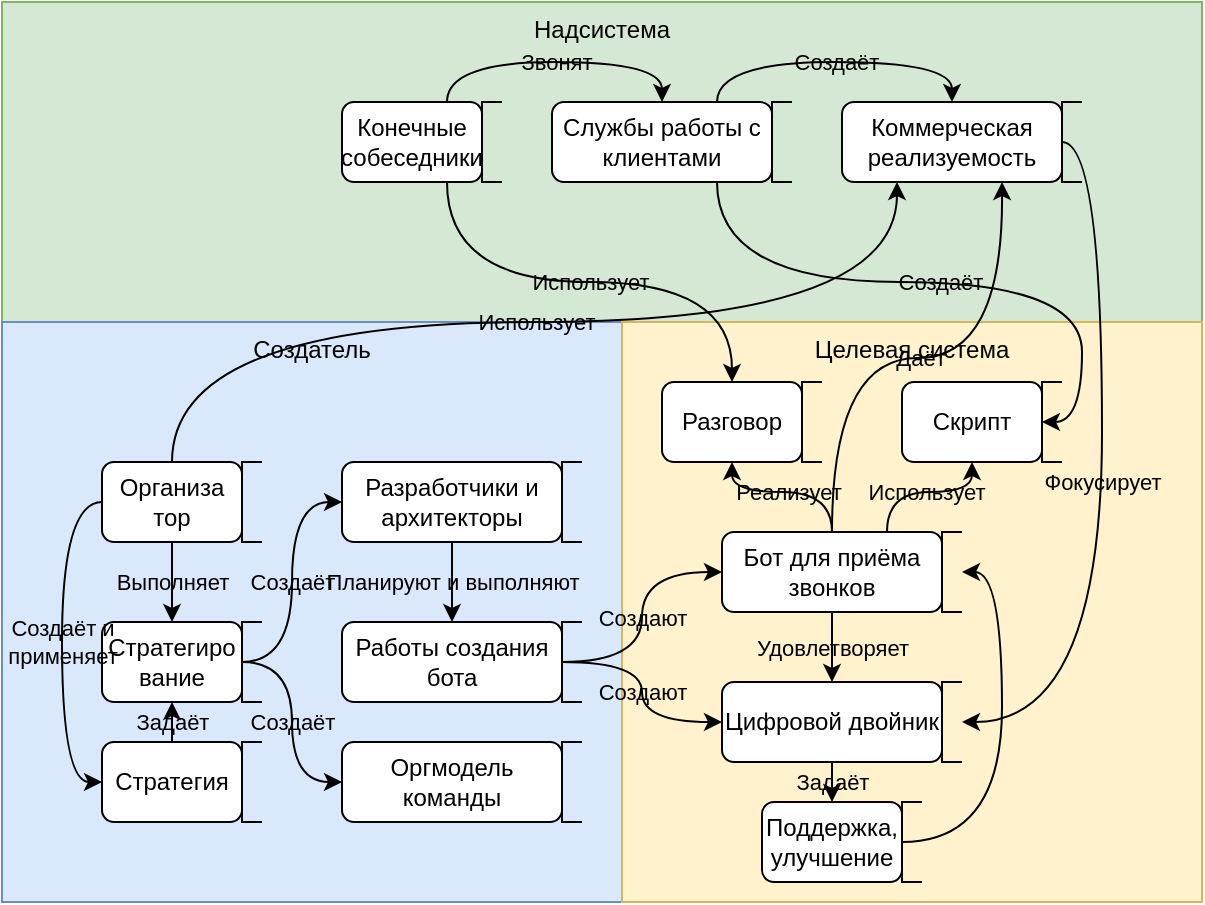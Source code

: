 <mxfile version="26.0.5">
  <diagram name="Page-1" id="u0_chyCNpCWHg9fmKVm3">
    <mxGraphModel dx="1195" dy="653" grid="1" gridSize="10" guides="1" tooltips="1" connect="1" arrows="1" fold="1" page="1" pageScale="1" pageWidth="850" pageHeight="1100" math="0" shadow="0">
      <root>
        <mxCell id="0" />
        <mxCell id="1" parent="0" />
        <mxCell id="_kqXRXGIQEDUTQmAEVrc-30" value="Надсистема" style="rounded=0;whiteSpace=wrap;html=1;fillColor=#d5e8d4;strokeColor=#82b366;verticalAlign=top;" vertex="1" parent="1">
          <mxGeometry x="90" y="200" width="600" height="160" as="geometry" />
        </mxCell>
        <mxCell id="_kqXRXGIQEDUTQmAEVrc-33" value="Создатель" style="rounded=0;whiteSpace=wrap;html=1;fillColor=#dae8fc;strokeColor=#6c8ebf;verticalAlign=top;" vertex="1" parent="1">
          <mxGeometry x="90" y="360" width="310" height="290" as="geometry" />
        </mxCell>
        <mxCell id="_kqXRXGIQEDUTQmAEVrc-34" value="Целевая система" style="rounded=0;whiteSpace=wrap;html=1;fillColor=#fff2cc;strokeColor=#d6b656;verticalAlign=top;" vertex="1" parent="1">
          <mxGeometry x="400" y="360" width="290" height="290" as="geometry" />
        </mxCell>
        <mxCell id="_kqXRXGIQEDUTQmAEVrc-62" value="" style="group" vertex="1" connectable="0" parent="1">
          <mxGeometry x="450" y="465" width="120" height="40" as="geometry" />
        </mxCell>
        <mxCell id="_kqXRXGIQEDUTQmAEVrc-175" value="Даёт" style="edgeStyle=orthogonalEdgeStyle;curved=1;rounded=0;orthogonalLoop=1;jettySize=auto;html=1;exitX=0.5;exitY=0;exitDx=0;exitDy=0;labelBackgroundColor=none;" edge="1" parent="_kqXRXGIQEDUTQmAEVrc-62" source="_kqXRXGIQEDUTQmAEVrc-63">
          <mxGeometry relative="1" as="geometry">
            <mxPoint x="140" y="-175" as="targetPoint" />
          </mxGeometry>
        </mxCell>
        <mxCell id="_kqXRXGIQEDUTQmAEVrc-63" value="Бот для приёма звонков" style="rounded=1;whiteSpace=wrap;html=1;" vertex="1" parent="_kqXRXGIQEDUTQmAEVrc-62">
          <mxGeometry width="110" height="40" as="geometry" />
        </mxCell>
        <mxCell id="_kqXRXGIQEDUTQmAEVrc-64" value="" style="strokeWidth=1;html=1;shape=mxgraph.flowchart.annotation_1;align=left;pointerEvents=1;" vertex="1" parent="_kqXRXGIQEDUTQmAEVrc-62">
          <mxGeometry x="110" width="10" height="40" as="geometry" />
        </mxCell>
        <mxCell id="_kqXRXGIQEDUTQmAEVrc-81" value="" style="group" vertex="1" connectable="0" parent="1">
          <mxGeometry x="420" y="390" width="80" height="40" as="geometry" />
        </mxCell>
        <mxCell id="_kqXRXGIQEDUTQmAEVrc-82" value="Разговор" style="rounded=1;whiteSpace=wrap;html=1;" vertex="1" parent="_kqXRXGIQEDUTQmAEVrc-81">
          <mxGeometry width="70" height="40" as="geometry" />
        </mxCell>
        <mxCell id="_kqXRXGIQEDUTQmAEVrc-83" value="" style="strokeWidth=1;html=1;shape=mxgraph.flowchart.annotation_1;align=left;pointerEvents=1;" vertex="1" parent="_kqXRXGIQEDUTQmAEVrc-81">
          <mxGeometry x="70" width="10" height="40" as="geometry" />
        </mxCell>
        <mxCell id="_kqXRXGIQEDUTQmAEVrc-84" value="" style="group" vertex="1" connectable="0" parent="1">
          <mxGeometry x="140" y="570" width="80" height="40" as="geometry" />
        </mxCell>
        <mxCell id="_kqXRXGIQEDUTQmAEVrc-192" value="Задаёт" style="edgeStyle=orthogonalEdgeStyle;curved=1;rounded=0;orthogonalLoop=1;jettySize=auto;html=1;exitX=0.5;exitY=0;exitDx=0;exitDy=0;labelBackgroundColor=none;" edge="1" parent="_kqXRXGIQEDUTQmAEVrc-84" source="_kqXRXGIQEDUTQmAEVrc-85">
          <mxGeometry relative="1" as="geometry">
            <mxPoint x="35" y="-20" as="targetPoint" />
          </mxGeometry>
        </mxCell>
        <mxCell id="_kqXRXGIQEDUTQmAEVrc-85" value="Стратегия" style="rounded=1;whiteSpace=wrap;html=1;" vertex="1" parent="_kqXRXGIQEDUTQmAEVrc-84">
          <mxGeometry width="70" height="40" as="geometry" />
        </mxCell>
        <mxCell id="_kqXRXGIQEDUTQmAEVrc-86" value="" style="strokeWidth=1;html=1;shape=mxgraph.flowchart.annotation_1;align=left;pointerEvents=1;" vertex="1" parent="_kqXRXGIQEDUTQmAEVrc-84">
          <mxGeometry x="70" width="10" height="40" as="geometry" />
        </mxCell>
        <mxCell id="_kqXRXGIQEDUTQmAEVrc-74" value="" style="group" vertex="1" connectable="0" parent="1">
          <mxGeometry x="365" y="250" width="120" height="40" as="geometry" />
        </mxCell>
        <mxCell id="_kqXRXGIQEDUTQmAEVrc-75" value="Службы работы с клиентами" style="rounded=1;whiteSpace=wrap;html=1;" vertex="1" parent="_kqXRXGIQEDUTQmAEVrc-74">
          <mxGeometry width="110" height="40" as="geometry" />
        </mxCell>
        <mxCell id="_kqXRXGIQEDUTQmAEVrc-76" value="" style="strokeWidth=1;html=1;shape=mxgraph.flowchart.annotation_1;align=left;pointerEvents=1;" vertex="1" parent="_kqXRXGIQEDUTQmAEVrc-74">
          <mxGeometry x="110" width="10" height="40" as="geometry" />
        </mxCell>
        <mxCell id="_kqXRXGIQEDUTQmAEVrc-90" value="" style="group" vertex="1" connectable="0" parent="1">
          <mxGeometry x="260" y="250" width="80" height="40" as="geometry" />
        </mxCell>
        <mxCell id="_kqXRXGIQEDUTQmAEVrc-91" value="Конечные собеседники" style="rounded=1;whiteSpace=wrap;html=1;" vertex="1" parent="_kqXRXGIQEDUTQmAEVrc-90">
          <mxGeometry width="70" height="40" as="geometry" />
        </mxCell>
        <mxCell id="_kqXRXGIQEDUTQmAEVrc-92" value="" style="strokeWidth=1;html=1;shape=mxgraph.flowchart.annotation_1;align=left;pointerEvents=1;" vertex="1" parent="_kqXRXGIQEDUTQmAEVrc-90">
          <mxGeometry x="70" width="10" height="40" as="geometry" />
        </mxCell>
        <mxCell id="_kqXRXGIQEDUTQmAEVrc-100" value="" style="group" vertex="1" connectable="0" parent="1">
          <mxGeometry x="510" y="250" width="120" height="40" as="geometry" />
        </mxCell>
        <mxCell id="_kqXRXGIQEDUTQmAEVrc-101" value="Коммерческая реализуемость" style="rounded=1;whiteSpace=wrap;html=1;" vertex="1" parent="_kqXRXGIQEDUTQmAEVrc-100">
          <mxGeometry width="110" height="40" as="geometry" />
        </mxCell>
        <mxCell id="_kqXRXGIQEDUTQmAEVrc-102" value="" style="strokeWidth=1;html=1;shape=mxgraph.flowchart.annotation_1;align=left;pointerEvents=1;" vertex="1" parent="_kqXRXGIQEDUTQmAEVrc-100">
          <mxGeometry x="110" width="10" height="40" as="geometry" />
        </mxCell>
        <mxCell id="_kqXRXGIQEDUTQmAEVrc-114" value="" style="group" vertex="1" connectable="0" parent="1">
          <mxGeometry x="540" y="390" width="80" height="40" as="geometry" />
        </mxCell>
        <mxCell id="_kqXRXGIQEDUTQmAEVrc-115" value="Скрипт" style="rounded=1;whiteSpace=wrap;html=1;" vertex="1" parent="_kqXRXGIQEDUTQmAEVrc-114">
          <mxGeometry width="70" height="40" as="geometry" />
        </mxCell>
        <mxCell id="_kqXRXGIQEDUTQmAEVrc-116" value="" style="strokeWidth=1;html=1;shape=mxgraph.flowchart.annotation_1;align=left;pointerEvents=1;" vertex="1" parent="_kqXRXGIQEDUTQmAEVrc-114">
          <mxGeometry x="70" width="10" height="40" as="geometry" />
        </mxCell>
        <mxCell id="_kqXRXGIQEDUTQmAEVrc-123" value="" style="group" vertex="1" connectable="0" parent="1">
          <mxGeometry x="260" y="430" width="120" height="40" as="geometry" />
        </mxCell>
        <mxCell id="_kqXRXGIQEDUTQmAEVrc-124" value="Разработчики и архитекторы" style="rounded=1;whiteSpace=wrap;html=1;" vertex="1" parent="_kqXRXGIQEDUTQmAEVrc-123">
          <mxGeometry width="110" height="40" as="geometry" />
        </mxCell>
        <mxCell id="_kqXRXGIQEDUTQmAEVrc-125" value="" style="strokeWidth=1;html=1;shape=mxgraph.flowchart.annotation_1;align=left;pointerEvents=1;" vertex="1" parent="_kqXRXGIQEDUTQmAEVrc-123">
          <mxGeometry x="110" width="10" height="40" as="geometry" />
        </mxCell>
        <mxCell id="_kqXRXGIQEDUTQmAEVrc-137" value="Реализует" style="edgeStyle=orthogonalEdgeStyle;curved=1;rounded=0;orthogonalLoop=1;jettySize=auto;html=1;exitX=0.5;exitY=0;exitDx=0;exitDy=0;entryX=0.5;entryY=1;entryDx=0;entryDy=0;labelBackgroundColor=none;" edge="1" parent="1" source="_kqXRXGIQEDUTQmAEVrc-63" target="_kqXRXGIQEDUTQmAEVrc-82">
          <mxGeometry relative="1" as="geometry" />
        </mxCell>
        <mxCell id="_kqXRXGIQEDUTQmAEVrc-141" value="" style="group" vertex="1" connectable="0" parent="1">
          <mxGeometry x="450" y="540" width="120" height="40" as="geometry" />
        </mxCell>
        <mxCell id="_kqXRXGIQEDUTQmAEVrc-142" value="Цифровой двойник" style="rounded=1;whiteSpace=wrap;html=1;" vertex="1" parent="_kqXRXGIQEDUTQmAEVrc-141">
          <mxGeometry width="110" height="40" as="geometry" />
        </mxCell>
        <mxCell id="_kqXRXGIQEDUTQmAEVrc-143" value="" style="strokeWidth=1;html=1;shape=mxgraph.flowchart.annotation_1;align=left;pointerEvents=1;" vertex="1" parent="_kqXRXGIQEDUTQmAEVrc-141">
          <mxGeometry x="110" width="10" height="40" as="geometry" />
        </mxCell>
        <mxCell id="_kqXRXGIQEDUTQmAEVrc-151" value="" style="group" vertex="1" connectable="0" parent="1">
          <mxGeometry x="470" y="600" width="80" height="40" as="geometry" />
        </mxCell>
        <mxCell id="_kqXRXGIQEDUTQmAEVrc-152" value="Поддержка, улучшение" style="rounded=1;whiteSpace=wrap;html=1;" vertex="1" parent="_kqXRXGIQEDUTQmAEVrc-151">
          <mxGeometry width="70" height="40" as="geometry" />
        </mxCell>
        <mxCell id="_kqXRXGIQEDUTQmAEVrc-153" value="" style="strokeWidth=1;html=1;shape=mxgraph.flowchart.annotation_1;align=left;pointerEvents=1;" vertex="1" parent="_kqXRXGIQEDUTQmAEVrc-151">
          <mxGeometry x="70" width="10" height="40" as="geometry" />
        </mxCell>
        <mxCell id="_kqXRXGIQEDUTQmAEVrc-154" value="Удовлетворяет" style="edgeStyle=orthogonalEdgeStyle;curved=1;rounded=0;orthogonalLoop=1;jettySize=auto;html=1;exitX=0.5;exitY=1;exitDx=0;exitDy=0;entryX=0.5;entryY=0;entryDx=0;entryDy=0;labelBackgroundColor=none;" edge="1" parent="1" source="_kqXRXGIQEDUTQmAEVrc-63" target="_kqXRXGIQEDUTQmAEVrc-142">
          <mxGeometry relative="1" as="geometry" />
        </mxCell>
        <mxCell id="_kqXRXGIQEDUTQmAEVrc-158" style="edgeStyle=orthogonalEdgeStyle;curved=1;rounded=0;orthogonalLoop=1;jettySize=auto;html=1;exitX=1;exitY=0.5;exitDx=0;exitDy=0;entryX=1;entryY=0.5;entryDx=0;entryDy=0;entryPerimeter=0;" edge="1" parent="1" source="_kqXRXGIQEDUTQmAEVrc-152" target="_kqXRXGIQEDUTQmAEVrc-64">
          <mxGeometry relative="1" as="geometry" />
        </mxCell>
        <mxCell id="_kqXRXGIQEDUTQmAEVrc-159" value="Задаёт" style="edgeStyle=orthogonalEdgeStyle;curved=1;rounded=0;orthogonalLoop=1;jettySize=auto;html=1;exitX=0.5;exitY=1;exitDx=0;exitDy=0;entryX=0.5;entryY=0;entryDx=0;entryDy=0;labelBackgroundColor=none;" edge="1" parent="1" source="_kqXRXGIQEDUTQmAEVrc-142" target="_kqXRXGIQEDUTQmAEVrc-152">
          <mxGeometry relative="1" as="geometry" />
        </mxCell>
        <mxCell id="_kqXRXGIQEDUTQmAEVrc-162" value="" style="group" vertex="1" connectable="0" parent="1">
          <mxGeometry x="260" y="510" width="120" height="40" as="geometry" />
        </mxCell>
        <mxCell id="_kqXRXGIQEDUTQmAEVrc-163" value="Работы создания бота" style="rounded=1;whiteSpace=wrap;html=1;" vertex="1" parent="_kqXRXGIQEDUTQmAEVrc-162">
          <mxGeometry width="110" height="40" as="geometry" />
        </mxCell>
        <mxCell id="_kqXRXGIQEDUTQmAEVrc-164" value="" style="strokeWidth=1;html=1;shape=mxgraph.flowchart.annotation_1;align=left;pointerEvents=1;" vertex="1" parent="_kqXRXGIQEDUTQmAEVrc-162">
          <mxGeometry x="110" width="10" height="40" as="geometry" />
        </mxCell>
        <mxCell id="_kqXRXGIQEDUTQmAEVrc-167" value="Планируют и выполняют" style="edgeStyle=orthogonalEdgeStyle;curved=1;rounded=0;orthogonalLoop=1;jettySize=auto;html=1;exitX=0.5;exitY=1;exitDx=0;exitDy=0;entryX=0.5;entryY=0;entryDx=0;entryDy=0;labelBackgroundColor=none;" edge="1" parent="1" source="_kqXRXGIQEDUTQmAEVrc-124" target="_kqXRXGIQEDUTQmAEVrc-163">
          <mxGeometry relative="1" as="geometry" />
        </mxCell>
        <mxCell id="_kqXRXGIQEDUTQmAEVrc-169" value="Звонят" style="edgeStyle=orthogonalEdgeStyle;curved=1;rounded=0;orthogonalLoop=1;jettySize=auto;html=1;exitX=0.75;exitY=0;exitDx=0;exitDy=0;entryX=0.5;entryY=0;entryDx=0;entryDy=0;labelBackgroundColor=none;" edge="1" parent="1" source="_kqXRXGIQEDUTQmAEVrc-91" target="_kqXRXGIQEDUTQmAEVrc-75">
          <mxGeometry relative="1" as="geometry" />
        </mxCell>
        <mxCell id="_kqXRXGIQEDUTQmAEVrc-170" value="Создаёт" style="edgeStyle=orthogonalEdgeStyle;curved=1;rounded=0;orthogonalLoop=1;jettySize=auto;html=1;exitX=0.75;exitY=1;exitDx=0;exitDy=0;entryX=1;entryY=0.5;entryDx=0;entryDy=0;labelBackgroundColor=none;" edge="1" parent="1" source="_kqXRXGIQEDUTQmAEVrc-75" target="_kqXRXGIQEDUTQmAEVrc-115">
          <mxGeometry relative="1" as="geometry" />
        </mxCell>
        <mxCell id="_kqXRXGIQEDUTQmAEVrc-171" value="Использует" style="edgeStyle=orthogonalEdgeStyle;curved=1;rounded=0;orthogonalLoop=1;jettySize=auto;html=1;exitX=0.75;exitY=0;exitDx=0;exitDy=0;entryX=0.5;entryY=1;entryDx=0;entryDy=0;labelBackgroundColor=none;" edge="1" parent="1" source="_kqXRXGIQEDUTQmAEVrc-63" target="_kqXRXGIQEDUTQmAEVrc-115">
          <mxGeometry relative="1" as="geometry" />
        </mxCell>
        <mxCell id="_kqXRXGIQEDUTQmAEVrc-172" value="Использует" style="edgeStyle=orthogonalEdgeStyle;curved=1;rounded=0;orthogonalLoop=1;jettySize=auto;html=1;exitX=0.75;exitY=1;exitDx=0;exitDy=0;entryX=0.5;entryY=0;entryDx=0;entryDy=0;labelBackgroundColor=none;" edge="1" parent="1" source="_kqXRXGIQEDUTQmAEVrc-91" target="_kqXRXGIQEDUTQmAEVrc-82">
          <mxGeometry relative="1" as="geometry" />
        </mxCell>
        <mxCell id="_kqXRXGIQEDUTQmAEVrc-173" value="Создаёт" style="edgeStyle=orthogonalEdgeStyle;curved=1;rounded=0;orthogonalLoop=1;jettySize=auto;html=1;exitX=0.75;exitY=0;exitDx=0;exitDy=0;entryX=0.5;entryY=0;entryDx=0;entryDy=0;labelBackgroundColor=none;" edge="1" parent="1" source="_kqXRXGIQEDUTQmAEVrc-75" target="_kqXRXGIQEDUTQmAEVrc-101">
          <mxGeometry relative="1" as="geometry" />
        </mxCell>
        <mxCell id="_kqXRXGIQEDUTQmAEVrc-174" value="Фокусирует" style="edgeStyle=orthogonalEdgeStyle;curved=1;rounded=0;orthogonalLoop=1;jettySize=auto;html=1;exitX=1;exitY=0.5;exitDx=0;exitDy=0;entryX=1;entryY=0.5;entryDx=0;entryDy=0;entryPerimeter=0;labelBackgroundColor=none;" edge="1" parent="1" source="_kqXRXGIQEDUTQmAEVrc-101" target="_kqXRXGIQEDUTQmAEVrc-143">
          <mxGeometry relative="1" as="geometry" />
        </mxCell>
        <mxCell id="_kqXRXGIQEDUTQmAEVrc-176" value="Создают" style="edgeStyle=orthogonalEdgeStyle;curved=1;rounded=0;orthogonalLoop=1;jettySize=auto;html=1;exitX=1;exitY=0.5;exitDx=0;exitDy=0;entryX=0;entryY=0.5;entryDx=0;entryDy=0;labelBackgroundColor=none;" edge="1" parent="1" source="_kqXRXGIQEDUTQmAEVrc-163" target="_kqXRXGIQEDUTQmAEVrc-142">
          <mxGeometry relative="1" as="geometry" />
        </mxCell>
        <mxCell id="_kqXRXGIQEDUTQmAEVrc-178" value="Создают" style="edgeStyle=orthogonalEdgeStyle;curved=1;rounded=0;orthogonalLoop=1;jettySize=auto;html=1;exitX=1;exitY=0.5;exitDx=0;exitDy=0;entryX=0;entryY=0.5;entryDx=0;entryDy=0;labelBackgroundColor=none;" edge="1" parent="1" source="_kqXRXGIQEDUTQmAEVrc-163" target="_kqXRXGIQEDUTQmAEVrc-63">
          <mxGeometry relative="1" as="geometry" />
        </mxCell>
        <mxCell id="_kqXRXGIQEDUTQmAEVrc-179" value="" style="group" vertex="1" connectable="0" parent="1">
          <mxGeometry x="260" y="570" width="120" height="40" as="geometry" />
        </mxCell>
        <mxCell id="_kqXRXGIQEDUTQmAEVrc-180" value="Оргмодель команды" style="rounded=1;whiteSpace=wrap;html=1;" vertex="1" parent="_kqXRXGIQEDUTQmAEVrc-179">
          <mxGeometry width="110" height="40" as="geometry" />
        </mxCell>
        <mxCell id="_kqXRXGIQEDUTQmAEVrc-181" value="" style="strokeWidth=1;html=1;shape=mxgraph.flowchart.annotation_1;align=left;pointerEvents=1;" vertex="1" parent="_kqXRXGIQEDUTQmAEVrc-179">
          <mxGeometry x="110" width="10" height="40" as="geometry" />
        </mxCell>
        <mxCell id="_kqXRXGIQEDUTQmAEVrc-182" value="" style="group" vertex="1" connectable="0" parent="1">
          <mxGeometry x="140" y="510" width="80" height="40" as="geometry" />
        </mxCell>
        <mxCell id="_kqXRXGIQEDUTQmAEVrc-183" value="&lt;div&gt;Стратегиро&lt;/div&gt;&lt;div&gt;вание&lt;/div&gt;" style="rounded=1;whiteSpace=wrap;html=1;" vertex="1" parent="_kqXRXGIQEDUTQmAEVrc-182">
          <mxGeometry width="70" height="40" as="geometry" />
        </mxCell>
        <mxCell id="_kqXRXGIQEDUTQmAEVrc-184" value="" style="strokeWidth=1;html=1;shape=mxgraph.flowchart.annotation_1;align=left;pointerEvents=1;" vertex="1" parent="_kqXRXGIQEDUTQmAEVrc-182">
          <mxGeometry x="70" width="10" height="40" as="geometry" />
        </mxCell>
        <mxCell id="_kqXRXGIQEDUTQmAEVrc-185" value="" style="group" vertex="1" connectable="0" parent="1">
          <mxGeometry x="140" y="430" width="80" height="40" as="geometry" />
        </mxCell>
        <mxCell id="_kqXRXGIQEDUTQmAEVrc-186" value="&lt;div&gt;Организа&lt;/div&gt;&lt;div&gt;тор&lt;/div&gt;" style="rounded=1;whiteSpace=wrap;html=1;" vertex="1" parent="_kqXRXGIQEDUTQmAEVrc-185">
          <mxGeometry width="70" height="40" as="geometry" />
        </mxCell>
        <mxCell id="_kqXRXGIQEDUTQmAEVrc-187" value="" style="strokeWidth=1;html=1;shape=mxgraph.flowchart.annotation_1;align=left;pointerEvents=1;" vertex="1" parent="_kqXRXGIQEDUTQmAEVrc-185">
          <mxGeometry x="70" width="10" height="40" as="geometry" />
        </mxCell>
        <mxCell id="_kqXRXGIQEDUTQmAEVrc-188" value="Выполняет" style="edgeStyle=orthogonalEdgeStyle;curved=1;rounded=0;orthogonalLoop=1;jettySize=auto;html=1;exitX=0.5;exitY=1;exitDx=0;exitDy=0;entryX=0.5;entryY=0;entryDx=0;entryDy=0;labelBackgroundColor=none;" edge="1" parent="1" source="_kqXRXGIQEDUTQmAEVrc-186" target="_kqXRXGIQEDUTQmAEVrc-183">
          <mxGeometry relative="1" as="geometry" />
        </mxCell>
        <mxCell id="_kqXRXGIQEDUTQmAEVrc-191" value="Создаёт и&lt;br&gt;применяет" style="edgeStyle=orthogonalEdgeStyle;curved=1;rounded=0;orthogonalLoop=1;jettySize=auto;html=1;exitX=0;exitY=0.5;exitDx=0;exitDy=0;entryX=0;entryY=0.5;entryDx=0;entryDy=0;labelBackgroundColor=none;" edge="1" parent="1" source="_kqXRXGIQEDUTQmAEVrc-186" target="_kqXRXGIQEDUTQmAEVrc-85">
          <mxGeometry relative="1" as="geometry" />
        </mxCell>
        <mxCell id="_kqXRXGIQEDUTQmAEVrc-194" value="Создаёт" style="edgeStyle=orthogonalEdgeStyle;curved=1;rounded=0;orthogonalLoop=1;jettySize=auto;html=1;exitX=1;exitY=0.5;exitDx=0;exitDy=0;entryX=0;entryY=0.5;entryDx=0;entryDy=0;labelBackgroundColor=none;" edge="1" parent="1" source="_kqXRXGIQEDUTQmAEVrc-183" target="_kqXRXGIQEDUTQmAEVrc-124">
          <mxGeometry relative="1" as="geometry" />
        </mxCell>
        <mxCell id="_kqXRXGIQEDUTQmAEVrc-195" value="Создаёт" style="edgeStyle=orthogonalEdgeStyle;curved=1;rounded=0;orthogonalLoop=1;jettySize=auto;html=1;exitX=1;exitY=0.5;exitDx=0;exitDy=0;entryX=0;entryY=0.5;entryDx=0;entryDy=0;labelBackgroundColor=none;" edge="1" parent="1" source="_kqXRXGIQEDUTQmAEVrc-183" target="_kqXRXGIQEDUTQmAEVrc-180">
          <mxGeometry relative="1" as="geometry" />
        </mxCell>
        <mxCell id="_kqXRXGIQEDUTQmAEVrc-196" value="Использует" style="edgeStyle=orthogonalEdgeStyle;curved=1;rounded=0;orthogonalLoop=1;jettySize=auto;html=1;exitX=0.5;exitY=0;exitDx=0;exitDy=0;entryX=0.25;entryY=1;entryDx=0;entryDy=0;labelBackgroundColor=none;" edge="1" parent="1" source="_kqXRXGIQEDUTQmAEVrc-186" target="_kqXRXGIQEDUTQmAEVrc-101">
          <mxGeometry relative="1" as="geometry" />
        </mxCell>
      </root>
    </mxGraphModel>
  </diagram>
</mxfile>
